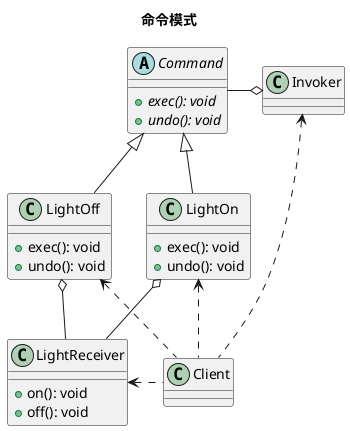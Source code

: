 @startuml

title 命令模式

abstract class Command {
    + {abstract} exec(): void
    + {abstract} undo(): void
}

class LightReceiver {
    + on(): void
    + off(): void
}

class LightOn extends Command {
    + exec(): void
    + undo(): void
}
LightOn o-- LightReceiver

class LightOff extends Command {
    + exec(): void
    + undo(): void
}
LightOff o-- LightReceiver

class Invoker

Invoker o-left- Command

class Client {

}

Client .left.> Invoker
Client .left.> LightReceiver
Client .left.> LightOn
Client .left.> LightOff

@enduml